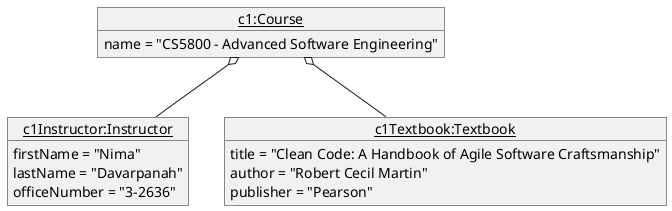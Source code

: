 @startuml
object "<u>c1:Course</u>" as course {
    name = "CS5800 - Advanced Software Engineering"
}

object "<u>c1Instructor:Instructor</u>" as instructor {
    firstName = "Nima"
    lastName = "Davarpanah"
    officeNumber = "3-2636"
}

object "<u>c1Textbook:Textbook</u>" as textbook {
    title = "Clean Code: A Handbook of Agile Software Craftsmanship"
    author = "Robert Cecil Martin"
    publisher = "Pearson"
}

course o-- instructor
course o-- textbook
@enduml
